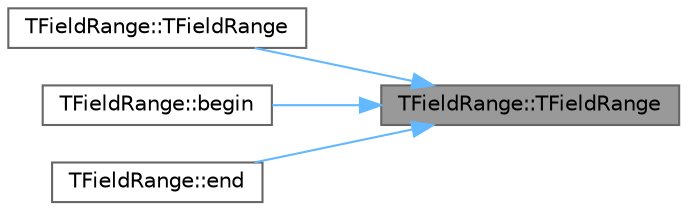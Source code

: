 digraph "TFieldRange::TFieldRange"
{
 // INTERACTIVE_SVG=YES
 // LATEX_PDF_SIZE
  bgcolor="transparent";
  edge [fontname=Helvetica,fontsize=10,labelfontname=Helvetica,labelfontsize=10];
  node [fontname=Helvetica,fontsize=10,shape=box,height=0.2,width=0.4];
  rankdir="RL";
  Node1 [id="Node000001",label="TFieldRange::TFieldRange",height=0.2,width=0.4,color="gray40", fillcolor="grey60", style="filled", fontcolor="black",tooltip=" "];
  Node1 -> Node2 [id="edge1_Node000001_Node000002",dir="back",color="steelblue1",style="solid",tooltip=" "];
  Node2 [id="Node000002",label="TFieldRange::TFieldRange",height=0.2,width=0.4,color="grey40", fillcolor="white", style="filled",URL="$d1/d60/structTFieldRange.html#a47bfd4e8f89e294a2f65273affa44777",tooltip="Legacy version taking the flags as 3 separate values."];
  Node1 -> Node3 [id="edge2_Node000001_Node000003",dir="back",color="steelblue1",style="solid",tooltip=" "];
  Node3 [id="Node000003",label="TFieldRange::begin",height=0.2,width=0.4,color="grey40", fillcolor="white", style="filled",URL="$d1/d60/structTFieldRange.html#a008fe786cdc72a27a1f8871dd7d07b01",tooltip=" "];
  Node1 -> Node4 [id="edge3_Node000001_Node000004",dir="back",color="steelblue1",style="solid",tooltip=" "];
  Node4 [id="Node000004",label="TFieldRange::end",height=0.2,width=0.4,color="grey40", fillcolor="white", style="filled",URL="$d1/d60/structTFieldRange.html#a82cd2554c11d03f9511e648ce7576008",tooltip=" "];
}
